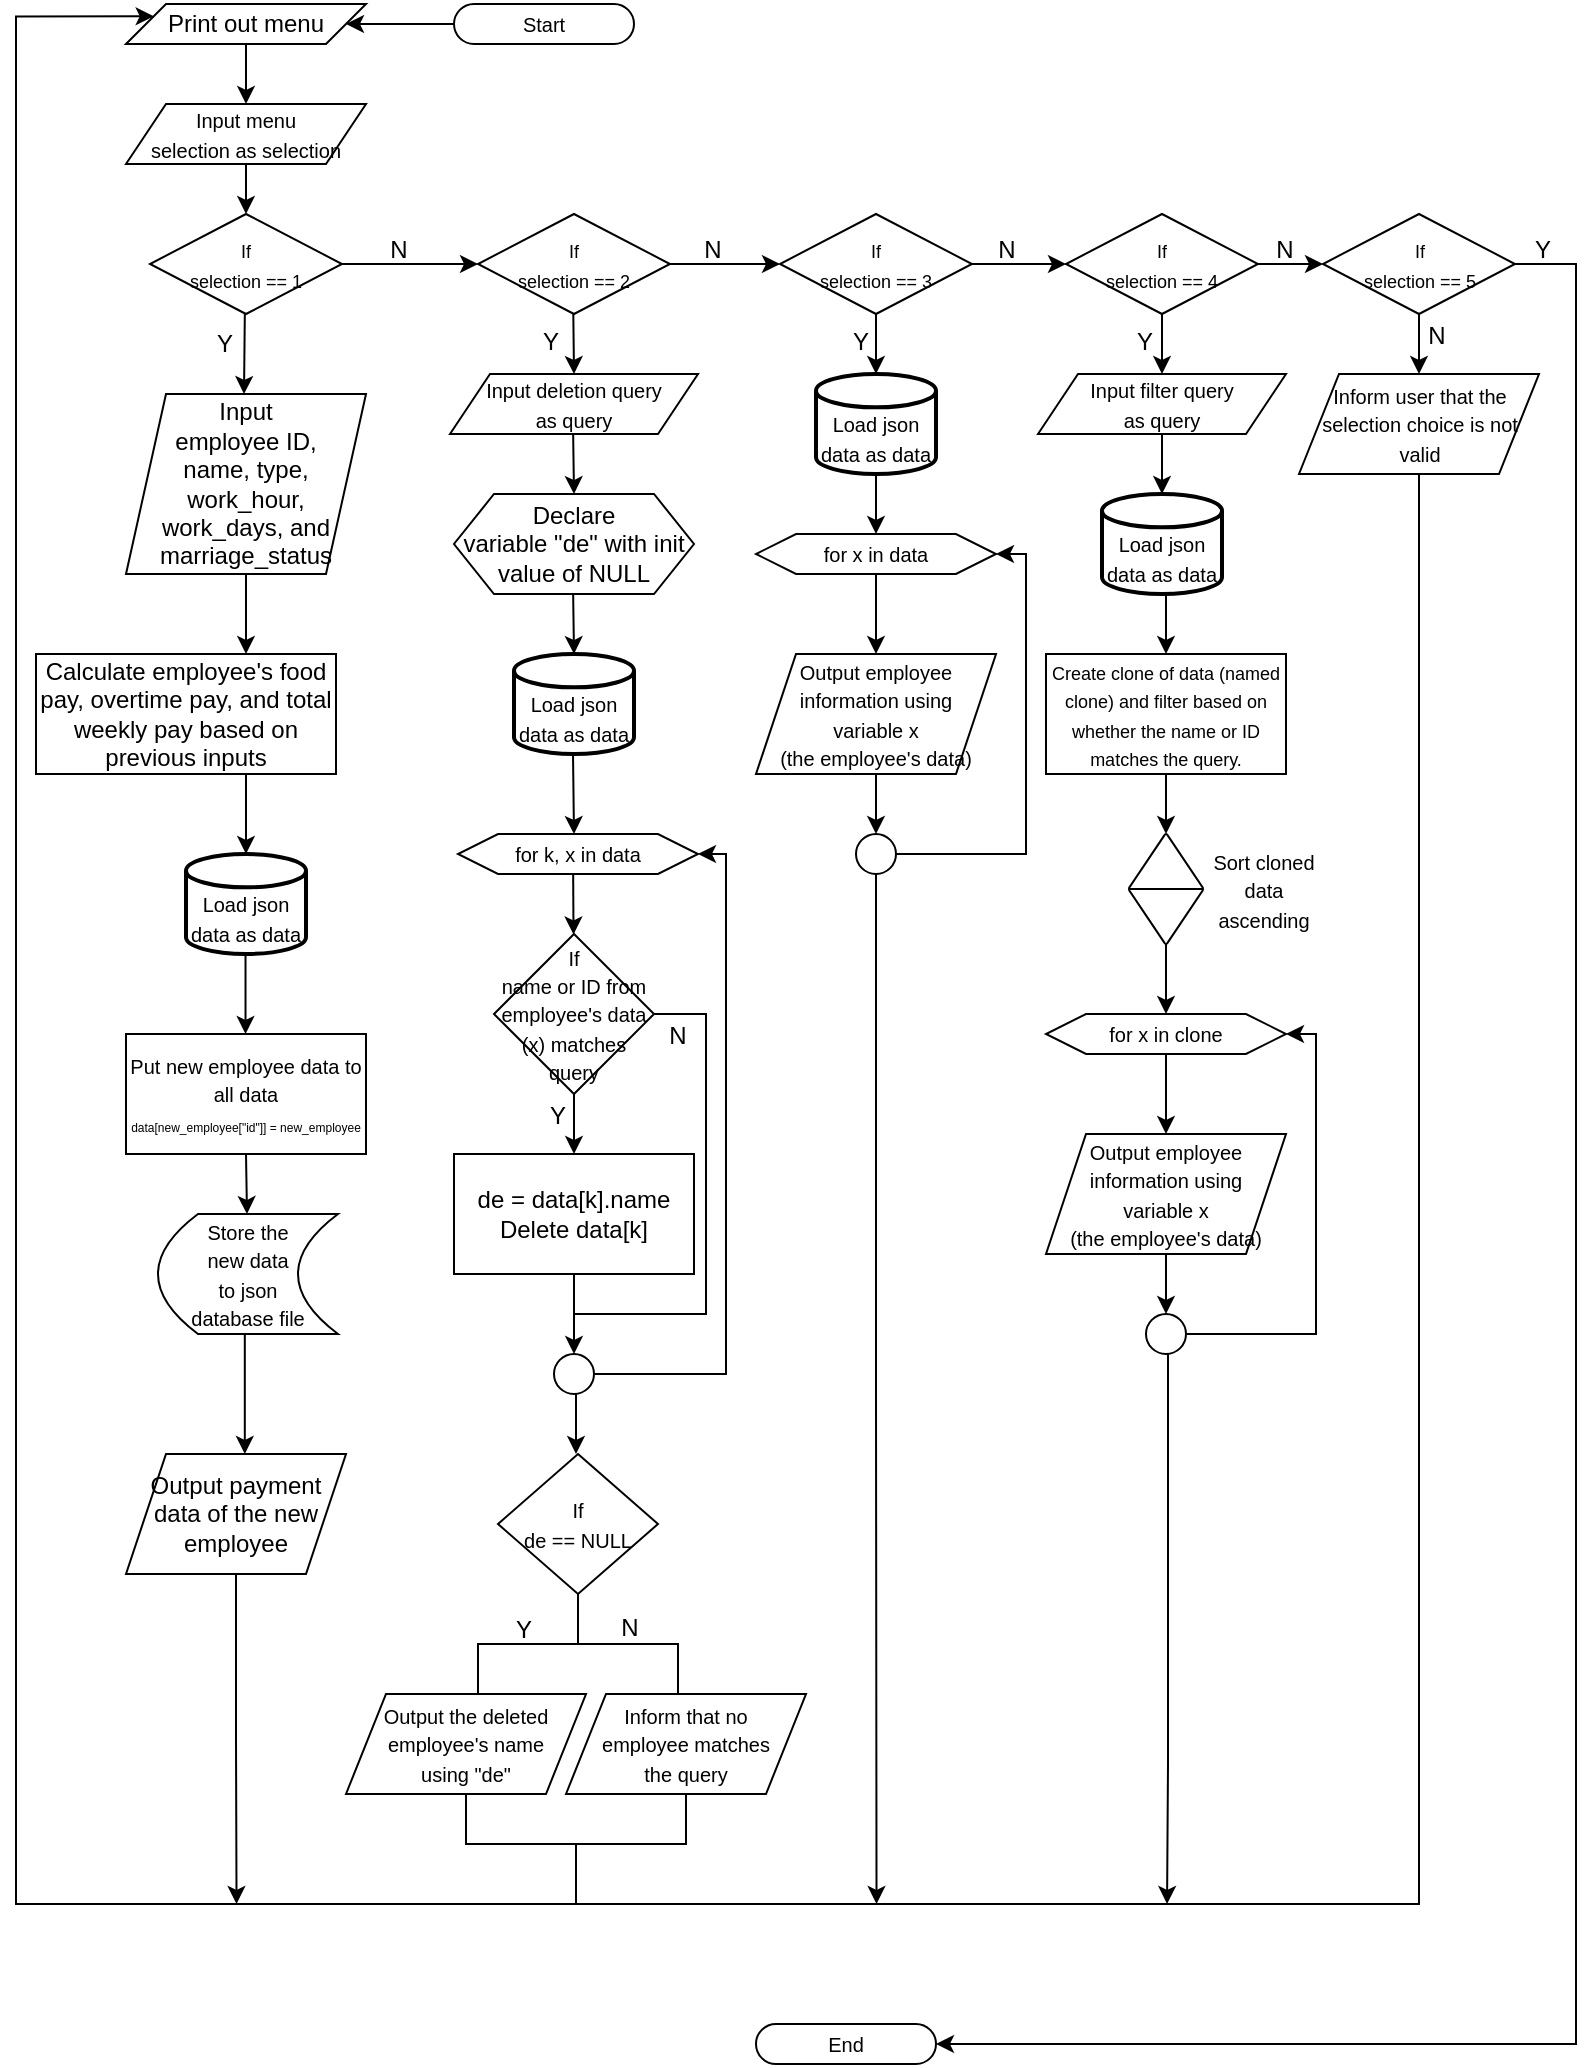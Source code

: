 <mxfile version="22.1.21" type="github">
  <diagram name="Page-1" id="g5vf6OMzk2YphPBEjc7Q">
    <mxGraphModel dx="1356" dy="835" grid="1" gridSize="10" guides="1" tooltips="1" connect="1" arrows="1" fold="1" page="1" pageScale="1" pageWidth="850" pageHeight="1100" math="0" shadow="0">
      <root>
        <mxCell id="0" />
        <mxCell id="1" parent="0" />
        <mxCell id="uXukVriu2CetAiKTC-GG-57" style="edgeStyle=orthogonalEdgeStyle;rounded=0;orthogonalLoop=1;jettySize=auto;html=1;entryX=1;entryY=0.5;entryDx=0;entryDy=0;" edge="1" parent="1" source="rys67WjG5bJZtzLIDpbC-2" target="rys67WjG5bJZtzLIDpbC-5">
          <mxGeometry relative="1" as="geometry" />
        </mxCell>
        <mxCell id="rys67WjG5bJZtzLIDpbC-2" value="&lt;font style=&quot;font-size: 10px;&quot;&gt;Start&lt;/font&gt;" style="rounded=1;whiteSpace=wrap;html=1;arcSize=50;" parent="1" vertex="1">
          <mxGeometry x="229" y="40" width="90" height="20" as="geometry" />
        </mxCell>
        <mxCell id="uXukVriu2CetAiKTC-GG-55" style="edgeStyle=orthogonalEdgeStyle;rounded=0;orthogonalLoop=1;jettySize=auto;html=1;exitX=0.5;exitY=1;exitDx=0;exitDy=0;entryX=0.5;entryY=0;entryDx=0;entryDy=0;" edge="1" parent="1" source="rys67WjG5bJZtzLIDpbC-4" target="rys67WjG5bJZtzLIDpbC-9">
          <mxGeometry relative="1" as="geometry" />
        </mxCell>
        <mxCell id="rys67WjG5bJZtzLIDpbC-4" value="&lt;font style=&quot;font-size: 10px;&quot;&gt;Input menu&lt;br&gt;selection as selection&lt;/font&gt;" style="shape=parallelogram;perimeter=parallelogramPerimeter;whiteSpace=wrap;html=1;fixedSize=1;" parent="1" vertex="1">
          <mxGeometry x="65" y="90" width="120" height="30" as="geometry" />
        </mxCell>
        <mxCell id="uXukVriu2CetAiKTC-GG-56" style="edgeStyle=orthogonalEdgeStyle;rounded=0;orthogonalLoop=1;jettySize=auto;html=1;" edge="1" parent="1" source="rys67WjG5bJZtzLIDpbC-5" target="rys67WjG5bJZtzLIDpbC-4">
          <mxGeometry relative="1" as="geometry" />
        </mxCell>
        <mxCell id="rys67WjG5bJZtzLIDpbC-5" value="Print out menu" style="shape=parallelogram;perimeter=parallelogramPerimeter;whiteSpace=wrap;html=1;fixedSize=1;" parent="1" vertex="1">
          <mxGeometry x="65" y="40" width="120" height="20" as="geometry" />
        </mxCell>
        <mxCell id="rys67WjG5bJZtzLIDpbC-9" value="&lt;font style=&quot;font-size: 9px;&quot;&gt;If&lt;br&gt;selection == 1&lt;/font&gt;" style="rhombus;whiteSpace=wrap;html=1;" parent="1" vertex="1">
          <mxGeometry x="77" y="145" width="96" height="50" as="geometry" />
        </mxCell>
        <mxCell id="rys67WjG5bJZtzLIDpbC-11" value="&lt;font style=&quot;font-size: 9px;&quot;&gt;If&lt;br&gt;selection == 2&lt;/font&gt;" style="rhombus;whiteSpace=wrap;html=1;" parent="1" vertex="1">
          <mxGeometry x="241" y="145" width="96" height="50" as="geometry" />
        </mxCell>
        <mxCell id="rys67WjG5bJZtzLIDpbC-12" value="&lt;font style=&quot;font-size: 9px;&quot;&gt;If&lt;br&gt;selection == 3&lt;/font&gt;" style="rhombus;whiteSpace=wrap;html=1;" parent="1" vertex="1">
          <mxGeometry x="392" y="145" width="96" height="50" as="geometry" />
        </mxCell>
        <mxCell id="uXukVriu2CetAiKTC-GG-50" style="edgeStyle=orthogonalEdgeStyle;rounded=0;orthogonalLoop=1;jettySize=auto;html=1;exitX=0.5;exitY=1;exitDx=0;exitDy=0;entryX=0.5;entryY=0;entryDx=0;entryDy=0;" edge="1" parent="1" source="rys67WjG5bJZtzLIDpbC-13" target="uXukVriu2CetAiKTC-GG-48">
          <mxGeometry relative="1" as="geometry" />
        </mxCell>
        <mxCell id="uXukVriu2CetAiKTC-GG-70" style="edgeStyle=orthogonalEdgeStyle;rounded=0;orthogonalLoop=1;jettySize=auto;html=1;entryX=0;entryY=0.5;entryDx=0;entryDy=0;" edge="1" parent="1" source="rys67WjG5bJZtzLIDpbC-13" target="rys67WjG5bJZtzLIDpbC-18">
          <mxGeometry relative="1" as="geometry" />
        </mxCell>
        <mxCell id="rys67WjG5bJZtzLIDpbC-13" value="&lt;font style=&quot;font-size: 9px;&quot;&gt;If&lt;br&gt;selection == 4&lt;/font&gt;" style="rhombus;whiteSpace=wrap;html=1;" parent="1" vertex="1">
          <mxGeometry x="535" y="145" width="96" height="50" as="geometry" />
        </mxCell>
        <mxCell id="rys67WjG5bJZtzLIDpbC-14" value="" style="endArrow=classic;html=1;rounded=0;exitX=1;exitY=0.5;exitDx=0;exitDy=0;entryX=0;entryY=0.5;entryDx=0;entryDy=0;" parent="1" source="rys67WjG5bJZtzLIDpbC-9" target="rys67WjG5bJZtzLIDpbC-11" edge="1">
          <mxGeometry width="50" height="50" relative="1" as="geometry">
            <mxPoint x="205" y="170" as="sourcePoint" />
            <mxPoint x="255" y="125" as="targetPoint" />
          </mxGeometry>
        </mxCell>
        <mxCell id="rys67WjG5bJZtzLIDpbC-15" value="" style="endArrow=classic;html=1;rounded=0;exitX=1;exitY=0.5;exitDx=0;exitDy=0;entryX=0;entryY=0.5;entryDx=0;entryDy=0;" parent="1" source="rys67WjG5bJZtzLIDpbC-11" target="rys67WjG5bJZtzLIDpbC-12" edge="1">
          <mxGeometry width="50" height="50" relative="1" as="geometry">
            <mxPoint x="357" y="195" as="sourcePoint" />
            <mxPoint x="407" y="145" as="targetPoint" />
          </mxGeometry>
        </mxCell>
        <mxCell id="rys67WjG5bJZtzLIDpbC-16" value="" style="endArrow=classic;html=1;rounded=0;exitX=1;exitY=0.5;exitDx=0;exitDy=0;entryX=0;entryY=0.5;entryDx=0;entryDy=0;" parent="1" source="rys67WjG5bJZtzLIDpbC-12" target="rys67WjG5bJZtzLIDpbC-13" edge="1">
          <mxGeometry width="50" height="50" relative="1" as="geometry">
            <mxPoint x="463" y="175" as="sourcePoint" />
            <mxPoint x="513" y="125" as="targetPoint" />
          </mxGeometry>
        </mxCell>
        <mxCell id="uXukVriu2CetAiKTC-GG-76" style="edgeStyle=orthogonalEdgeStyle;rounded=0;orthogonalLoop=1;jettySize=auto;html=1;entryX=0.5;entryY=0;entryDx=0;entryDy=0;" edge="1" parent="1" source="rys67WjG5bJZtzLIDpbC-18" target="uXukVriu2CetAiKTC-GG-75">
          <mxGeometry relative="1" as="geometry" />
        </mxCell>
        <mxCell id="uXukVriu2CetAiKTC-GG-88" style="edgeStyle=orthogonalEdgeStyle;rounded=0;orthogonalLoop=1;jettySize=auto;html=1;exitX=1;exitY=0.5;exitDx=0;exitDy=0;entryX=1;entryY=0.5;entryDx=0;entryDy=0;" edge="1" parent="1" source="rys67WjG5bJZtzLIDpbC-18" target="rys67WjG5bJZtzLIDpbC-20">
          <mxGeometry relative="1" as="geometry">
            <Array as="points">
              <mxPoint x="790" y="170" />
              <mxPoint x="790" y="1060" />
            </Array>
          </mxGeometry>
        </mxCell>
        <mxCell id="rys67WjG5bJZtzLIDpbC-18" value="&lt;font style=&quot;font-size: 9px;&quot;&gt;If&lt;br&gt;selection == 5&lt;/font&gt;" style="rhombus;whiteSpace=wrap;html=1;" parent="1" vertex="1">
          <mxGeometry x="663.5" y="145" width="96" height="50" as="geometry" />
        </mxCell>
        <mxCell id="rys67WjG5bJZtzLIDpbC-20" value="&lt;font style=&quot;font-size: 10px;&quot;&gt;End&lt;/font&gt;" style="rounded=1;whiteSpace=wrap;html=1;arcSize=50;" parent="1" vertex="1">
          <mxGeometry x="380" y="1050" width="90" height="20" as="geometry" />
        </mxCell>
        <mxCell id="rys67WjG5bJZtzLIDpbC-21" value="" style="endArrow=classic;html=1;rounded=0;" parent="1" edge="1">
          <mxGeometry width="50" height="50" relative="1" as="geometry">
            <mxPoint x="124.41" y="195" as="sourcePoint" />
            <mxPoint x="124" y="235" as="targetPoint" />
          </mxGeometry>
        </mxCell>
        <mxCell id="rys67WjG5bJZtzLIDpbC-22" value="Input&lt;br&gt;employee ID,&lt;br&gt;name, type, work_hour, work_days, and marriage_status" style="shape=parallelogram;perimeter=parallelogramPerimeter;whiteSpace=wrap;html=1;fixedSize=1;" parent="1" vertex="1">
          <mxGeometry x="65" y="235" width="120" height="90" as="geometry" />
        </mxCell>
        <mxCell id="rys67WjG5bJZtzLIDpbC-23" value="" style="endArrow=classic;html=1;rounded=0;exitX=0.5;exitY=1;exitDx=0;exitDy=0;entryX=0.5;entryY=0;entryDx=0;entryDy=0;" parent="1" source="rys67WjG5bJZtzLIDpbC-22" edge="1">
          <mxGeometry width="50" height="50" relative="1" as="geometry">
            <mxPoint x="115" y="335" as="sourcePoint" />
            <mxPoint x="125" y="365" as="targetPoint" />
          </mxGeometry>
        </mxCell>
        <mxCell id="rys67WjG5bJZtzLIDpbC-25" value="Calculate employee&#39;s food pay, overtime pay, and total weekly pay based on previous inputs" style="rounded=0;whiteSpace=wrap;html=1;" parent="1" vertex="1">
          <mxGeometry x="20" y="365" width="150" height="60" as="geometry" />
        </mxCell>
        <mxCell id="rys67WjG5bJZtzLIDpbC-26" value="" style="endArrow=classic;html=1;rounded=0;exitX=0.5;exitY=1;exitDx=0;exitDy=0;entryX=0.5;entryY=0;entryDx=0;entryDy=0;entryPerimeter=0;" parent="1" target="rys67WjG5bJZtzLIDpbC-29" edge="1">
          <mxGeometry width="50" height="50" relative="1" as="geometry">
            <mxPoint x="125" y="425" as="sourcePoint" />
            <mxPoint x="125" y="465" as="targetPoint" />
          </mxGeometry>
        </mxCell>
        <mxCell id="rys67WjG5bJZtzLIDpbC-29" value="&lt;font style=&quot;font-size: 10px;&quot;&gt;&lt;br&gt;Load json data as data&lt;/font&gt;" style="strokeWidth=2;html=1;shape=mxgraph.flowchart.database;whiteSpace=wrap;" parent="1" vertex="1">
          <mxGeometry x="95" y="465" width="60" height="50" as="geometry" />
        </mxCell>
        <mxCell id="rys67WjG5bJZtzLIDpbC-31" value="" style="endArrow=classic;html=1;rounded=0;" parent="1" edge="1">
          <mxGeometry width="50" height="50" relative="1" as="geometry">
            <mxPoint x="124.76" y="515" as="sourcePoint" />
            <mxPoint x="124.76" y="555" as="targetPoint" />
          </mxGeometry>
        </mxCell>
        <mxCell id="rys67WjG5bJZtzLIDpbC-32" value="&lt;font style=&quot;&quot;&gt;&lt;span style=&quot;font-size: 10px;&quot;&gt;Put new employee data to all data&lt;/span&gt;&lt;br&gt;&lt;font style=&quot;font-size: 6px;&quot;&gt;data[new_employee[&quot;id&quot;]] = new_employee&lt;/font&gt;&lt;/font&gt;" style="rounded=0;whiteSpace=wrap;html=1;" parent="1" vertex="1">
          <mxGeometry x="65" y="555" width="120" height="60" as="geometry" />
        </mxCell>
        <mxCell id="rys67WjG5bJZtzLIDpbC-33" value="" style="endArrow=classic;html=1;rounded=0;exitX=0.5;exitY=1;exitDx=0;exitDy=0;" parent="1" source="rys67WjG5bJZtzLIDpbC-32" target="rys67WjG5bJZtzLIDpbC-34" edge="1">
          <mxGeometry width="50" height="50" relative="1" as="geometry">
            <mxPoint x="115" y="675" as="sourcePoint" />
            <mxPoint x="125" y="645" as="targetPoint" />
          </mxGeometry>
        </mxCell>
        <mxCell id="rys67WjG5bJZtzLIDpbC-34" value="&lt;font style=&quot;font-size: 10px;&quot;&gt;Store the&lt;br&gt;new data&lt;br&gt;to json&lt;br&gt;database file&lt;/font&gt;" style="shape=dataStorage;whiteSpace=wrap;html=1;fixedSize=1;" parent="1" vertex="1">
          <mxGeometry x="81" y="645" width="90" height="60" as="geometry" />
        </mxCell>
        <mxCell id="rys67WjG5bJZtzLIDpbC-35" value="" style="endArrow=classic;html=1;rounded=0;entryX=0.54;entryY=0;entryDx=0;entryDy=0;entryPerimeter=0;" parent="1" target="rys67WjG5bJZtzLIDpbC-37" edge="1">
          <mxGeometry width="50" height="50" relative="1" as="geometry">
            <mxPoint x="124.41" y="705" as="sourcePoint" />
            <mxPoint x="124.41" y="755" as="targetPoint" />
          </mxGeometry>
        </mxCell>
        <mxCell id="uXukVriu2CetAiKTC-GG-87" style="edgeStyle=orthogonalEdgeStyle;rounded=0;orthogonalLoop=1;jettySize=auto;html=1;exitX=0.5;exitY=1;exitDx=0;exitDy=0;" edge="1" parent="1" source="rys67WjG5bJZtzLIDpbC-37">
          <mxGeometry relative="1" as="geometry">
            <mxPoint x="120.263" y="990" as="targetPoint" />
          </mxGeometry>
        </mxCell>
        <mxCell id="rys67WjG5bJZtzLIDpbC-37" value="Output payment data of the new employee" style="shape=parallelogram;perimeter=parallelogramPerimeter;whiteSpace=wrap;html=1;fixedSize=1;" parent="1" vertex="1">
          <mxGeometry x="65" y="765" width="110" height="60" as="geometry" />
        </mxCell>
        <mxCell id="rys67WjG5bJZtzLIDpbC-39" value="Y" style="text;html=1;strokeColor=none;fillColor=none;align=center;verticalAlign=middle;whiteSpace=wrap;rounded=0;" parent="1" vertex="1">
          <mxGeometry x="107" y="195" width="15" height="30" as="geometry" />
        </mxCell>
        <mxCell id="rys67WjG5bJZtzLIDpbC-41" value="N" style="text;html=1;strokeColor=none;fillColor=none;align=center;verticalAlign=middle;whiteSpace=wrap;rounded=0;" parent="1" vertex="1">
          <mxGeometry x="194" y="153" width="15" height="20" as="geometry" />
        </mxCell>
        <mxCell id="rys67WjG5bJZtzLIDpbC-43" value="" style="endArrow=classic;html=1;rounded=0;" parent="1" edge="1">
          <mxGeometry width="50" height="50" relative="1" as="geometry">
            <mxPoint x="288.66" y="195" as="sourcePoint" />
            <mxPoint x="289" y="225" as="targetPoint" />
          </mxGeometry>
        </mxCell>
        <mxCell id="rys67WjG5bJZtzLIDpbC-44" value="&lt;font style=&quot;font-size: 10px;&quot;&gt;Input deletion query&lt;br&gt;as query&lt;/font&gt;" style="shape=parallelogram;perimeter=parallelogramPerimeter;whiteSpace=wrap;html=1;fixedSize=1;" parent="1" vertex="1">
          <mxGeometry x="227" y="225" width="124" height="30" as="geometry" />
        </mxCell>
        <mxCell id="rys67WjG5bJZtzLIDpbC-45" value="" style="endArrow=classic;html=1;rounded=0;entryX=0.5;entryY=0;entryDx=0;entryDy=0;" parent="1" target="rys67WjG5bJZtzLIDpbC-47" edge="1">
          <mxGeometry width="50" height="50" relative="1" as="geometry">
            <mxPoint x="288.58" y="255" as="sourcePoint" />
            <mxPoint x="289" y="285" as="targetPoint" />
          </mxGeometry>
        </mxCell>
        <mxCell id="rys67WjG5bJZtzLIDpbC-47" value="Declare&lt;br&gt;variable &quot;de&quot; with init value of NULL" style="shape=hexagon;perimeter=hexagonPerimeter2;whiteSpace=wrap;html=1;fixedSize=1;" parent="1" vertex="1">
          <mxGeometry x="229" y="285" width="120" height="50" as="geometry" />
        </mxCell>
        <mxCell id="rys67WjG5bJZtzLIDpbC-48" value="" style="endArrow=classic;html=1;rounded=0;" parent="1" edge="1">
          <mxGeometry width="50" height="50" relative="1" as="geometry">
            <mxPoint x="288.58" y="335" as="sourcePoint" />
            <mxPoint x="289" y="365" as="targetPoint" />
          </mxGeometry>
        </mxCell>
        <mxCell id="rys67WjG5bJZtzLIDpbC-49" value="&lt;font style=&quot;font-size: 10px;&quot;&gt;&lt;br&gt;Load json data as data&lt;/font&gt;" style="strokeWidth=2;html=1;shape=mxgraph.flowchart.database;whiteSpace=wrap;" parent="1" vertex="1">
          <mxGeometry x="259" y="365" width="60" height="50" as="geometry" />
        </mxCell>
        <mxCell id="uXukVriu2CetAiKTC-GG-1" value="" style="endArrow=classic;html=1;rounded=0;" edge="1" parent="1">
          <mxGeometry width="50" height="50" relative="1" as="geometry">
            <mxPoint x="288.5" y="415" as="sourcePoint" />
            <mxPoint x="289" y="455" as="targetPoint" />
          </mxGeometry>
        </mxCell>
        <mxCell id="uXukVriu2CetAiKTC-GG-2" value="&lt;font style=&quot;font-size: 10px;&quot;&gt;for k, x in data&lt;/font&gt;" style="shape=hexagon;perimeter=hexagonPerimeter2;whiteSpace=wrap;html=1;fixedSize=1;" vertex="1" parent="1">
          <mxGeometry x="231" y="455" width="120" height="20" as="geometry" />
        </mxCell>
        <mxCell id="uXukVriu2CetAiKTC-GG-3" value="" style="endArrow=classic;html=1;rounded=0;" edge="1" parent="1" target="uXukVriu2CetAiKTC-GG-4">
          <mxGeometry width="50" height="50" relative="1" as="geometry">
            <mxPoint x="288.58" y="475" as="sourcePoint" />
            <mxPoint x="288.58" y="515" as="targetPoint" />
          </mxGeometry>
        </mxCell>
        <mxCell id="uXukVriu2CetAiKTC-GG-4" value="&lt;font style=&quot;font-size: 10px;&quot;&gt;If&lt;br&gt;name or ID from employee&#39;s data (x) matches query&lt;/font&gt;" style="rhombus;whiteSpace=wrap;html=1;" vertex="1" parent="1">
          <mxGeometry x="249.0" y="505" width="80" height="80" as="geometry" />
        </mxCell>
        <mxCell id="uXukVriu2CetAiKTC-GG-8" value="Y" style="text;html=1;strokeColor=none;fillColor=none;align=center;verticalAlign=middle;whiteSpace=wrap;rounded=0;" vertex="1" parent="1">
          <mxGeometry x="272" y="581" width="18" height="30" as="geometry" />
        </mxCell>
        <mxCell id="uXukVriu2CetAiKTC-GG-9" value="" style="endArrow=classic;html=1;rounded=0;exitX=0.5;exitY=1;exitDx=0;exitDy=0;entryX=0.5;entryY=0;entryDx=0;entryDy=0;" edge="1" parent="1" source="uXukVriu2CetAiKTC-GG-4" target="uXukVriu2CetAiKTC-GG-16">
          <mxGeometry width="50" height="50" relative="1" as="geometry">
            <mxPoint x="288.58" y="595" as="sourcePoint" />
            <mxPoint x="288.58" y="635" as="targetPoint" />
          </mxGeometry>
        </mxCell>
        <mxCell id="uXukVriu2CetAiKTC-GG-16" value="de = data[k].name&lt;br&gt;Delete data[k]" style="rounded=0;whiteSpace=wrap;html=1;" vertex="1" parent="1">
          <mxGeometry x="229" y="615" width="120" height="60" as="geometry" />
        </mxCell>
        <mxCell id="uXukVriu2CetAiKTC-GG-17" value="" style="endArrow=classic;html=1;rounded=0;exitX=0.5;exitY=1;exitDx=0;exitDy=0;entryX=0.5;entryY=0;entryDx=0;entryDy=0;" edge="1" parent="1" source="uXukVriu2CetAiKTC-GG-16" target="uXukVriu2CetAiKTC-GG-18">
          <mxGeometry width="50" height="50" relative="1" as="geometry">
            <mxPoint x="288.58" y="695" as="sourcePoint" />
            <mxPoint x="289" y="735" as="targetPoint" />
          </mxGeometry>
        </mxCell>
        <mxCell id="uXukVriu2CetAiKTC-GG-18" value="" style="ellipse;whiteSpace=wrap;html=1;aspect=fixed;" vertex="1" parent="1">
          <mxGeometry x="279" y="715" width="20" height="20" as="geometry" />
        </mxCell>
        <mxCell id="uXukVriu2CetAiKTC-GG-20" value="" style="endArrow=none;html=1;rounded=0;exitX=1;exitY=0.5;exitDx=0;exitDy=0;" edge="1" parent="1" source="uXukVriu2CetAiKTC-GG-4">
          <mxGeometry width="50" height="50" relative="1" as="geometry">
            <mxPoint x="333" y="555" as="sourcePoint" />
            <mxPoint x="289" y="695" as="targetPoint" />
            <Array as="points">
              <mxPoint x="355" y="545" />
              <mxPoint x="355" y="695" />
            </Array>
          </mxGeometry>
        </mxCell>
        <mxCell id="uXukVriu2CetAiKTC-GG-21" value="" style="endArrow=classic;html=1;rounded=0;entryX=1;entryY=0.5;entryDx=0;entryDy=0;exitX=1;exitY=0.5;exitDx=0;exitDy=0;" edge="1" parent="1" source="uXukVriu2CetAiKTC-GG-18" target="uXukVriu2CetAiKTC-GG-2">
          <mxGeometry width="50" height="50" relative="1" as="geometry">
            <mxPoint x="299" y="745" as="sourcePoint" />
            <mxPoint x="349" y="695" as="targetPoint" />
            <Array as="points">
              <mxPoint x="365" y="725" />
              <mxPoint x="365" y="465" />
            </Array>
          </mxGeometry>
        </mxCell>
        <mxCell id="uXukVriu2CetAiKTC-GG-23" value="" style="endArrow=classic;html=1;rounded=0;" edge="1" parent="1">
          <mxGeometry width="50" height="50" relative="1" as="geometry">
            <mxPoint x="290" y="735" as="sourcePoint" />
            <mxPoint x="290" y="765" as="targetPoint" />
          </mxGeometry>
        </mxCell>
        <mxCell id="uXukVriu2CetAiKTC-GG-24" value="N" style="text;html=1;strokeColor=none;fillColor=none;align=center;verticalAlign=middle;whiteSpace=wrap;rounded=0;" vertex="1" parent="1">
          <mxGeometry x="332" y="541" width="18" height="30" as="geometry" />
        </mxCell>
        <mxCell id="uXukVriu2CetAiKTC-GG-28" value="&lt;font style=&quot;font-size: 10px;&quot;&gt;If&lt;br&gt;de == NULL&lt;/font&gt;" style="rhombus;whiteSpace=wrap;html=1;" vertex="1" parent="1">
          <mxGeometry x="251" y="765" width="80" height="70" as="geometry" />
        </mxCell>
        <mxCell id="uXukVriu2CetAiKTC-GG-30" value="" style="strokeWidth=1;html=1;shape=mxgraph.flowchart.annotation_2;align=left;labelPosition=right;pointerEvents=1;rotation=90;" vertex="1" parent="1">
          <mxGeometry x="266" y="810" width="50" height="100" as="geometry" />
        </mxCell>
        <mxCell id="uXukVriu2CetAiKTC-GG-31" value="Y" style="text;html=1;strokeColor=none;fillColor=none;align=center;verticalAlign=middle;whiteSpace=wrap;rounded=0;" vertex="1" parent="1">
          <mxGeometry x="234" y="838" width="60" height="30" as="geometry" />
        </mxCell>
        <mxCell id="uXukVriu2CetAiKTC-GG-32" value="N" style="text;html=1;strokeColor=none;fillColor=none;align=center;verticalAlign=middle;whiteSpace=wrap;rounded=0;" vertex="1" parent="1">
          <mxGeometry x="287" y="837" width="60" height="30" as="geometry" />
        </mxCell>
        <mxCell id="uXukVriu2CetAiKTC-GG-33" value="&lt;font style=&quot;font-size: 10px;&quot;&gt;Output the deleted employee&#39;s name&lt;br&gt;using &quot;de&quot;&lt;/font&gt;" style="shape=parallelogram;perimeter=parallelogramPerimeter;whiteSpace=wrap;html=1;fixedSize=1;" vertex="1" parent="1">
          <mxGeometry x="175" y="885" width="120" height="50" as="geometry" />
        </mxCell>
        <mxCell id="uXukVriu2CetAiKTC-GG-35" value="&lt;span style=&quot;font-size: 10px;&quot;&gt;Inform that no&lt;br&gt;employee matches&lt;br&gt;the query&lt;/span&gt;" style="shape=parallelogram;perimeter=parallelogramPerimeter;whiteSpace=wrap;html=1;fixedSize=1;" vertex="1" parent="1">
          <mxGeometry x="285" y="885" width="120" height="50" as="geometry" />
        </mxCell>
        <mxCell id="uXukVriu2CetAiKTC-GG-36" value="&lt;font style=&quot;font-size: 10px;&quot;&gt;&lt;br&gt;Load json data as data&lt;/font&gt;" style="strokeWidth=2;html=1;shape=mxgraph.flowchart.database;whiteSpace=wrap;" vertex="1" parent="1">
          <mxGeometry x="410" y="225" width="60" height="50" as="geometry" />
        </mxCell>
        <mxCell id="uXukVriu2CetAiKTC-GG-37" value="" style="endArrow=classic;html=1;rounded=0;entryX=0.5;entryY=0;entryDx=0;entryDy=0;entryPerimeter=0;exitX=0.5;exitY=1;exitDx=0;exitDy=0;" edge="1" parent="1" source="rys67WjG5bJZtzLIDpbC-12" target="uXukVriu2CetAiKTC-GG-36">
          <mxGeometry width="50" height="50" relative="1" as="geometry">
            <mxPoint x="395" y="235" as="sourcePoint" />
            <mxPoint x="445" y="185" as="targetPoint" />
          </mxGeometry>
        </mxCell>
        <mxCell id="uXukVriu2CetAiKTC-GG-38" value="" style="endArrow=classic;html=1;rounded=0;" edge="1" parent="1">
          <mxGeometry width="50" height="50" relative="1" as="geometry">
            <mxPoint x="440" y="275" as="sourcePoint" />
            <mxPoint x="440" y="305" as="targetPoint" />
          </mxGeometry>
        </mxCell>
        <mxCell id="uXukVriu2CetAiKTC-GG-39" value="&lt;font style=&quot;font-size: 10px;&quot;&gt;for x in data&lt;/font&gt;" style="shape=hexagon;perimeter=hexagonPerimeter2;whiteSpace=wrap;html=1;fixedSize=1;" vertex="1" parent="1">
          <mxGeometry x="380" y="305" width="120" height="20" as="geometry" />
        </mxCell>
        <mxCell id="uXukVriu2CetAiKTC-GG-40" value="" style="endArrow=classic;html=1;rounded=0;" edge="1" parent="1">
          <mxGeometry width="50" height="50" relative="1" as="geometry">
            <mxPoint x="440" y="325" as="sourcePoint" />
            <mxPoint x="440" y="365" as="targetPoint" />
          </mxGeometry>
        </mxCell>
        <mxCell id="uXukVriu2CetAiKTC-GG-45" style="edgeStyle=orthogonalEdgeStyle;rounded=0;orthogonalLoop=1;jettySize=auto;html=1;exitX=0.5;exitY=1;exitDx=0;exitDy=0;entryX=0.5;entryY=0;entryDx=0;entryDy=0;" edge="1" parent="1" source="uXukVriu2CetAiKTC-GG-41" target="uXukVriu2CetAiKTC-GG-42">
          <mxGeometry relative="1" as="geometry" />
        </mxCell>
        <mxCell id="uXukVriu2CetAiKTC-GG-41" value="&lt;font style=&quot;font-size: 10px;&quot;&gt;Output employee information using&lt;br&gt;variable x&lt;br&gt;(the employee&#39;s data)&lt;/font&gt;" style="shape=parallelogram;perimeter=parallelogramPerimeter;whiteSpace=wrap;html=1;fixedSize=1;" vertex="1" parent="1">
          <mxGeometry x="380" y="365" width="120" height="60" as="geometry" />
        </mxCell>
        <mxCell id="uXukVriu2CetAiKTC-GG-46" style="edgeStyle=orthogonalEdgeStyle;rounded=0;orthogonalLoop=1;jettySize=auto;html=1;exitX=1;exitY=0.5;exitDx=0;exitDy=0;entryX=1;entryY=0.5;entryDx=0;entryDy=0;" edge="1" parent="1" source="uXukVriu2CetAiKTC-GG-42" target="uXukVriu2CetAiKTC-GG-39">
          <mxGeometry relative="1" as="geometry">
            <Array as="points">
              <mxPoint x="515" y="465" />
              <mxPoint x="515" y="315" />
            </Array>
          </mxGeometry>
        </mxCell>
        <mxCell id="uXukVriu2CetAiKTC-GG-86" style="edgeStyle=orthogonalEdgeStyle;rounded=0;orthogonalLoop=1;jettySize=auto;html=1;exitX=0.5;exitY=1;exitDx=0;exitDy=0;" edge="1" parent="1" source="uXukVriu2CetAiKTC-GG-42">
          <mxGeometry relative="1" as="geometry">
            <mxPoint x="440.263" y="990" as="targetPoint" />
          </mxGeometry>
        </mxCell>
        <mxCell id="uXukVriu2CetAiKTC-GG-42" value="" style="ellipse;whiteSpace=wrap;html=1;aspect=fixed;" vertex="1" parent="1">
          <mxGeometry x="430" y="455" width="20" height="20" as="geometry" />
        </mxCell>
        <mxCell id="uXukVriu2CetAiKTC-GG-48" value="&lt;font style=&quot;font-size: 10px;&quot;&gt;Input filter query&lt;br&gt;as query&lt;/font&gt;" style="shape=parallelogram;perimeter=parallelogramPerimeter;whiteSpace=wrap;html=1;fixedSize=1;" vertex="1" parent="1">
          <mxGeometry x="521" y="225" width="124" height="30" as="geometry" />
        </mxCell>
        <mxCell id="uXukVriu2CetAiKTC-GG-54" style="edgeStyle=orthogonalEdgeStyle;rounded=0;orthogonalLoop=1;jettySize=auto;html=1;exitX=0.5;exitY=1;exitDx=0;exitDy=0;exitPerimeter=0;entryX=0.5;entryY=0;entryDx=0;entryDy=0;" edge="1" parent="1" source="uXukVriu2CetAiKTC-GG-51" target="uXukVriu2CetAiKTC-GG-53">
          <mxGeometry relative="1" as="geometry" />
        </mxCell>
        <mxCell id="uXukVriu2CetAiKTC-GG-51" value="&lt;font style=&quot;font-size: 10px;&quot;&gt;&lt;br&gt;Load json data as data&lt;/font&gt;" style="strokeWidth=2;html=1;shape=mxgraph.flowchart.database;whiteSpace=wrap;" vertex="1" parent="1">
          <mxGeometry x="553" y="285" width="60" height="50" as="geometry" />
        </mxCell>
        <mxCell id="uXukVriu2CetAiKTC-GG-52" style="edgeStyle=orthogonalEdgeStyle;rounded=0;orthogonalLoop=1;jettySize=auto;html=1;exitX=0.5;exitY=1;exitDx=0;exitDy=0;entryX=0.5;entryY=0;entryDx=0;entryDy=0;entryPerimeter=0;" edge="1" parent="1" source="uXukVriu2CetAiKTC-GG-48" target="uXukVriu2CetAiKTC-GG-51">
          <mxGeometry relative="1" as="geometry" />
        </mxCell>
        <mxCell id="uXukVriu2CetAiKTC-GG-53" value="&lt;font style=&quot;font-size: 9px;&quot;&gt;Create clone of data (named clone) and filter based on whether the name or ID matches the query.&lt;/font&gt;" style="rounded=0;whiteSpace=wrap;html=1;" vertex="1" parent="1">
          <mxGeometry x="525" y="365" width="120" height="60" as="geometry" />
        </mxCell>
        <mxCell id="uXukVriu2CetAiKTC-GG-69" style="edgeStyle=orthogonalEdgeStyle;rounded=0;orthogonalLoop=1;jettySize=auto;html=1;exitX=0.5;exitY=1;exitDx=0;exitDy=0;exitPerimeter=0;entryX=0.5;entryY=0;entryDx=0;entryDy=0;" edge="1" parent="1" source="uXukVriu2CetAiKTC-GG-58" target="uXukVriu2CetAiKTC-GG-63">
          <mxGeometry relative="1" as="geometry" />
        </mxCell>
        <mxCell id="uXukVriu2CetAiKTC-GG-58" value="" style="verticalLabelPosition=bottom;verticalAlign=top;html=1;shape=mxgraph.flowchart.sort;" vertex="1" parent="1">
          <mxGeometry x="566.5" y="455" width="37" height="55" as="geometry" />
        </mxCell>
        <mxCell id="uXukVriu2CetAiKTC-GG-60" value="&lt;font style=&quot;font-size: 10px;&quot;&gt;Sort cloned data&lt;br style=&quot;border-color: var(--border-color);&quot;&gt;&lt;span style=&quot;&quot;&gt;ascending&lt;/span&gt;&lt;/font&gt;" style="text;html=1;strokeColor=none;fillColor=none;align=center;verticalAlign=middle;whiteSpace=wrap;rounded=0;" vertex="1" parent="1">
          <mxGeometry x="603.5" y="467.5" width="60" height="30" as="geometry" />
        </mxCell>
        <mxCell id="uXukVriu2CetAiKTC-GG-61" style="edgeStyle=orthogonalEdgeStyle;rounded=0;orthogonalLoop=1;jettySize=auto;html=1;entryX=0.5;entryY=0;entryDx=0;entryDy=0;entryPerimeter=0;" edge="1" parent="1" source="uXukVriu2CetAiKTC-GG-53" target="uXukVriu2CetAiKTC-GG-58">
          <mxGeometry relative="1" as="geometry" />
        </mxCell>
        <mxCell id="uXukVriu2CetAiKTC-GG-63" value="&lt;font style=&quot;font-size: 10px;&quot;&gt;for x in clone&lt;/font&gt;" style="shape=hexagon;perimeter=hexagonPerimeter2;whiteSpace=wrap;html=1;fixedSize=1;" vertex="1" parent="1">
          <mxGeometry x="525" y="545" width="120" height="20" as="geometry" />
        </mxCell>
        <mxCell id="uXukVriu2CetAiKTC-GG-64" value="" style="endArrow=classic;html=1;rounded=0;" edge="1" parent="1">
          <mxGeometry width="50" height="50" relative="1" as="geometry">
            <mxPoint x="585" y="565" as="sourcePoint" />
            <mxPoint x="585" y="605" as="targetPoint" />
          </mxGeometry>
        </mxCell>
        <mxCell id="uXukVriu2CetAiKTC-GG-65" style="edgeStyle=orthogonalEdgeStyle;rounded=0;orthogonalLoop=1;jettySize=auto;html=1;exitX=0.5;exitY=1;exitDx=0;exitDy=0;entryX=0.5;entryY=0;entryDx=0;entryDy=0;" edge="1" parent="1" source="uXukVriu2CetAiKTC-GG-66" target="uXukVriu2CetAiKTC-GG-68">
          <mxGeometry relative="1" as="geometry" />
        </mxCell>
        <mxCell id="uXukVriu2CetAiKTC-GG-66" value="&lt;font style=&quot;font-size: 10px;&quot;&gt;Output employee information using&lt;br&gt;variable x&lt;br&gt;(the employee&#39;s data)&lt;/font&gt;" style="shape=parallelogram;perimeter=parallelogramPerimeter;whiteSpace=wrap;html=1;fixedSize=1;" vertex="1" parent="1">
          <mxGeometry x="525" y="605" width="120" height="60" as="geometry" />
        </mxCell>
        <mxCell id="uXukVriu2CetAiKTC-GG-67" style="edgeStyle=orthogonalEdgeStyle;rounded=0;orthogonalLoop=1;jettySize=auto;html=1;exitX=1;exitY=0.5;exitDx=0;exitDy=0;entryX=1;entryY=0.5;entryDx=0;entryDy=0;" edge="1" parent="1" source="uXukVriu2CetAiKTC-GG-68" target="uXukVriu2CetAiKTC-GG-63">
          <mxGeometry relative="1" as="geometry">
            <Array as="points">
              <mxPoint x="660" y="705" />
              <mxPoint x="660" y="555" />
            </Array>
          </mxGeometry>
        </mxCell>
        <mxCell id="uXukVriu2CetAiKTC-GG-85" style="edgeStyle=orthogonalEdgeStyle;rounded=0;orthogonalLoop=1;jettySize=auto;html=1;exitX=0.5;exitY=1;exitDx=0;exitDy=0;" edge="1" parent="1" source="uXukVriu2CetAiKTC-GG-68">
          <mxGeometry relative="1" as="geometry">
            <mxPoint x="585.526" y="990" as="targetPoint" />
            <Array as="points">
              <mxPoint x="586" y="920" />
              <mxPoint x="586" y="920" />
            </Array>
          </mxGeometry>
        </mxCell>
        <mxCell id="uXukVriu2CetAiKTC-GG-68" value="" style="ellipse;whiteSpace=wrap;html=1;aspect=fixed;" vertex="1" parent="1">
          <mxGeometry x="575" y="695" width="20" height="20" as="geometry" />
        </mxCell>
        <mxCell id="uXukVriu2CetAiKTC-GG-72" value="N" style="text;html=1;strokeColor=none;fillColor=none;align=center;verticalAlign=middle;whiteSpace=wrap;rounded=0;" vertex="1" parent="1">
          <mxGeometry x="351" y="153" width="15" height="20" as="geometry" />
        </mxCell>
        <mxCell id="uXukVriu2CetAiKTC-GG-73" value="N" style="text;html=1;strokeColor=none;fillColor=none;align=center;verticalAlign=middle;whiteSpace=wrap;rounded=0;" vertex="1" parent="1">
          <mxGeometry x="498" y="153" width="15" height="20" as="geometry" />
        </mxCell>
        <mxCell id="uXukVriu2CetAiKTC-GG-74" value="N" style="text;html=1;strokeColor=none;fillColor=none;align=center;verticalAlign=middle;whiteSpace=wrap;rounded=0;" vertex="1" parent="1">
          <mxGeometry x="637" y="153" width="15" height="20" as="geometry" />
        </mxCell>
        <mxCell id="uXukVriu2CetAiKTC-GG-81" style="edgeStyle=orthogonalEdgeStyle;rounded=0;orthogonalLoop=1;jettySize=auto;html=1;entryX=0;entryY=0.25;entryDx=0;entryDy=0;" edge="1" parent="1" source="uXukVriu2CetAiKTC-GG-75" target="rys67WjG5bJZtzLIDpbC-5">
          <mxGeometry relative="1" as="geometry">
            <Array as="points">
              <mxPoint x="711" y="990" />
              <mxPoint x="10" y="990" />
              <mxPoint x="10" y="46" />
            </Array>
          </mxGeometry>
        </mxCell>
        <mxCell id="uXukVriu2CetAiKTC-GG-75" value="&lt;font style=&quot;font-size: 10px;&quot;&gt;Inform user that the selection choice is not valid&lt;/font&gt;" style="shape=parallelogram;perimeter=parallelogramPerimeter;whiteSpace=wrap;html=1;fixedSize=1;" vertex="1" parent="1">
          <mxGeometry x="651.5" y="225" width="120" height="50" as="geometry" />
        </mxCell>
        <mxCell id="uXukVriu2CetAiKTC-GG-77" value="N" style="text;html=1;strokeColor=none;fillColor=none;align=center;verticalAlign=middle;whiteSpace=wrap;rounded=0;" vertex="1" parent="1">
          <mxGeometry x="713" y="196" width="15" height="20" as="geometry" />
        </mxCell>
        <mxCell id="uXukVriu2CetAiKTC-GG-83" value="" style="endArrow=none;html=1;rounded=0;exitX=0.5;exitY=1;exitDx=0;exitDy=0;" edge="1" parent="1" source="uXukVriu2CetAiKTC-GG-33">
          <mxGeometry width="50" height="50" relative="1" as="geometry">
            <mxPoint x="234" y="990" as="sourcePoint" />
            <mxPoint x="290" y="990" as="targetPoint" />
            <Array as="points">
              <mxPoint x="235" y="960" />
              <mxPoint x="290" y="960" />
            </Array>
          </mxGeometry>
        </mxCell>
        <mxCell id="uXukVriu2CetAiKTC-GG-84" value="" style="endArrow=none;html=1;rounded=0;entryX=0.5;entryY=1;entryDx=0;entryDy=0;" edge="1" parent="1" target="uXukVriu2CetAiKTC-GG-35">
          <mxGeometry width="50" height="50" relative="1" as="geometry">
            <mxPoint x="290" y="960" as="sourcePoint" />
            <mxPoint x="340" y="940" as="targetPoint" />
            <Array as="points">
              <mxPoint x="345" y="960" />
            </Array>
          </mxGeometry>
        </mxCell>
        <mxCell id="uXukVriu2CetAiKTC-GG-89" value="Y" style="text;html=1;strokeColor=none;fillColor=none;align=center;verticalAlign=middle;whiteSpace=wrap;rounded=0;" vertex="1" parent="1">
          <mxGeometry x="270" y="194" width="15" height="30" as="geometry" />
        </mxCell>
        <mxCell id="uXukVriu2CetAiKTC-GG-91" value="Y" style="text;html=1;strokeColor=none;fillColor=none;align=center;verticalAlign=middle;whiteSpace=wrap;rounded=0;" vertex="1" parent="1">
          <mxGeometry x="425" y="194" width="15" height="30" as="geometry" />
        </mxCell>
        <mxCell id="uXukVriu2CetAiKTC-GG-92" value="Y" style="text;html=1;strokeColor=none;fillColor=none;align=center;verticalAlign=middle;whiteSpace=wrap;rounded=0;" vertex="1" parent="1">
          <mxGeometry x="566.5" y="194" width="15" height="30" as="geometry" />
        </mxCell>
        <mxCell id="uXukVriu2CetAiKTC-GG-93" value="Y" style="text;html=1;strokeColor=none;fillColor=none;align=center;verticalAlign=middle;whiteSpace=wrap;rounded=0;" vertex="1" parent="1">
          <mxGeometry x="765.5" y="148" width="15" height="30" as="geometry" />
        </mxCell>
      </root>
    </mxGraphModel>
  </diagram>
</mxfile>
